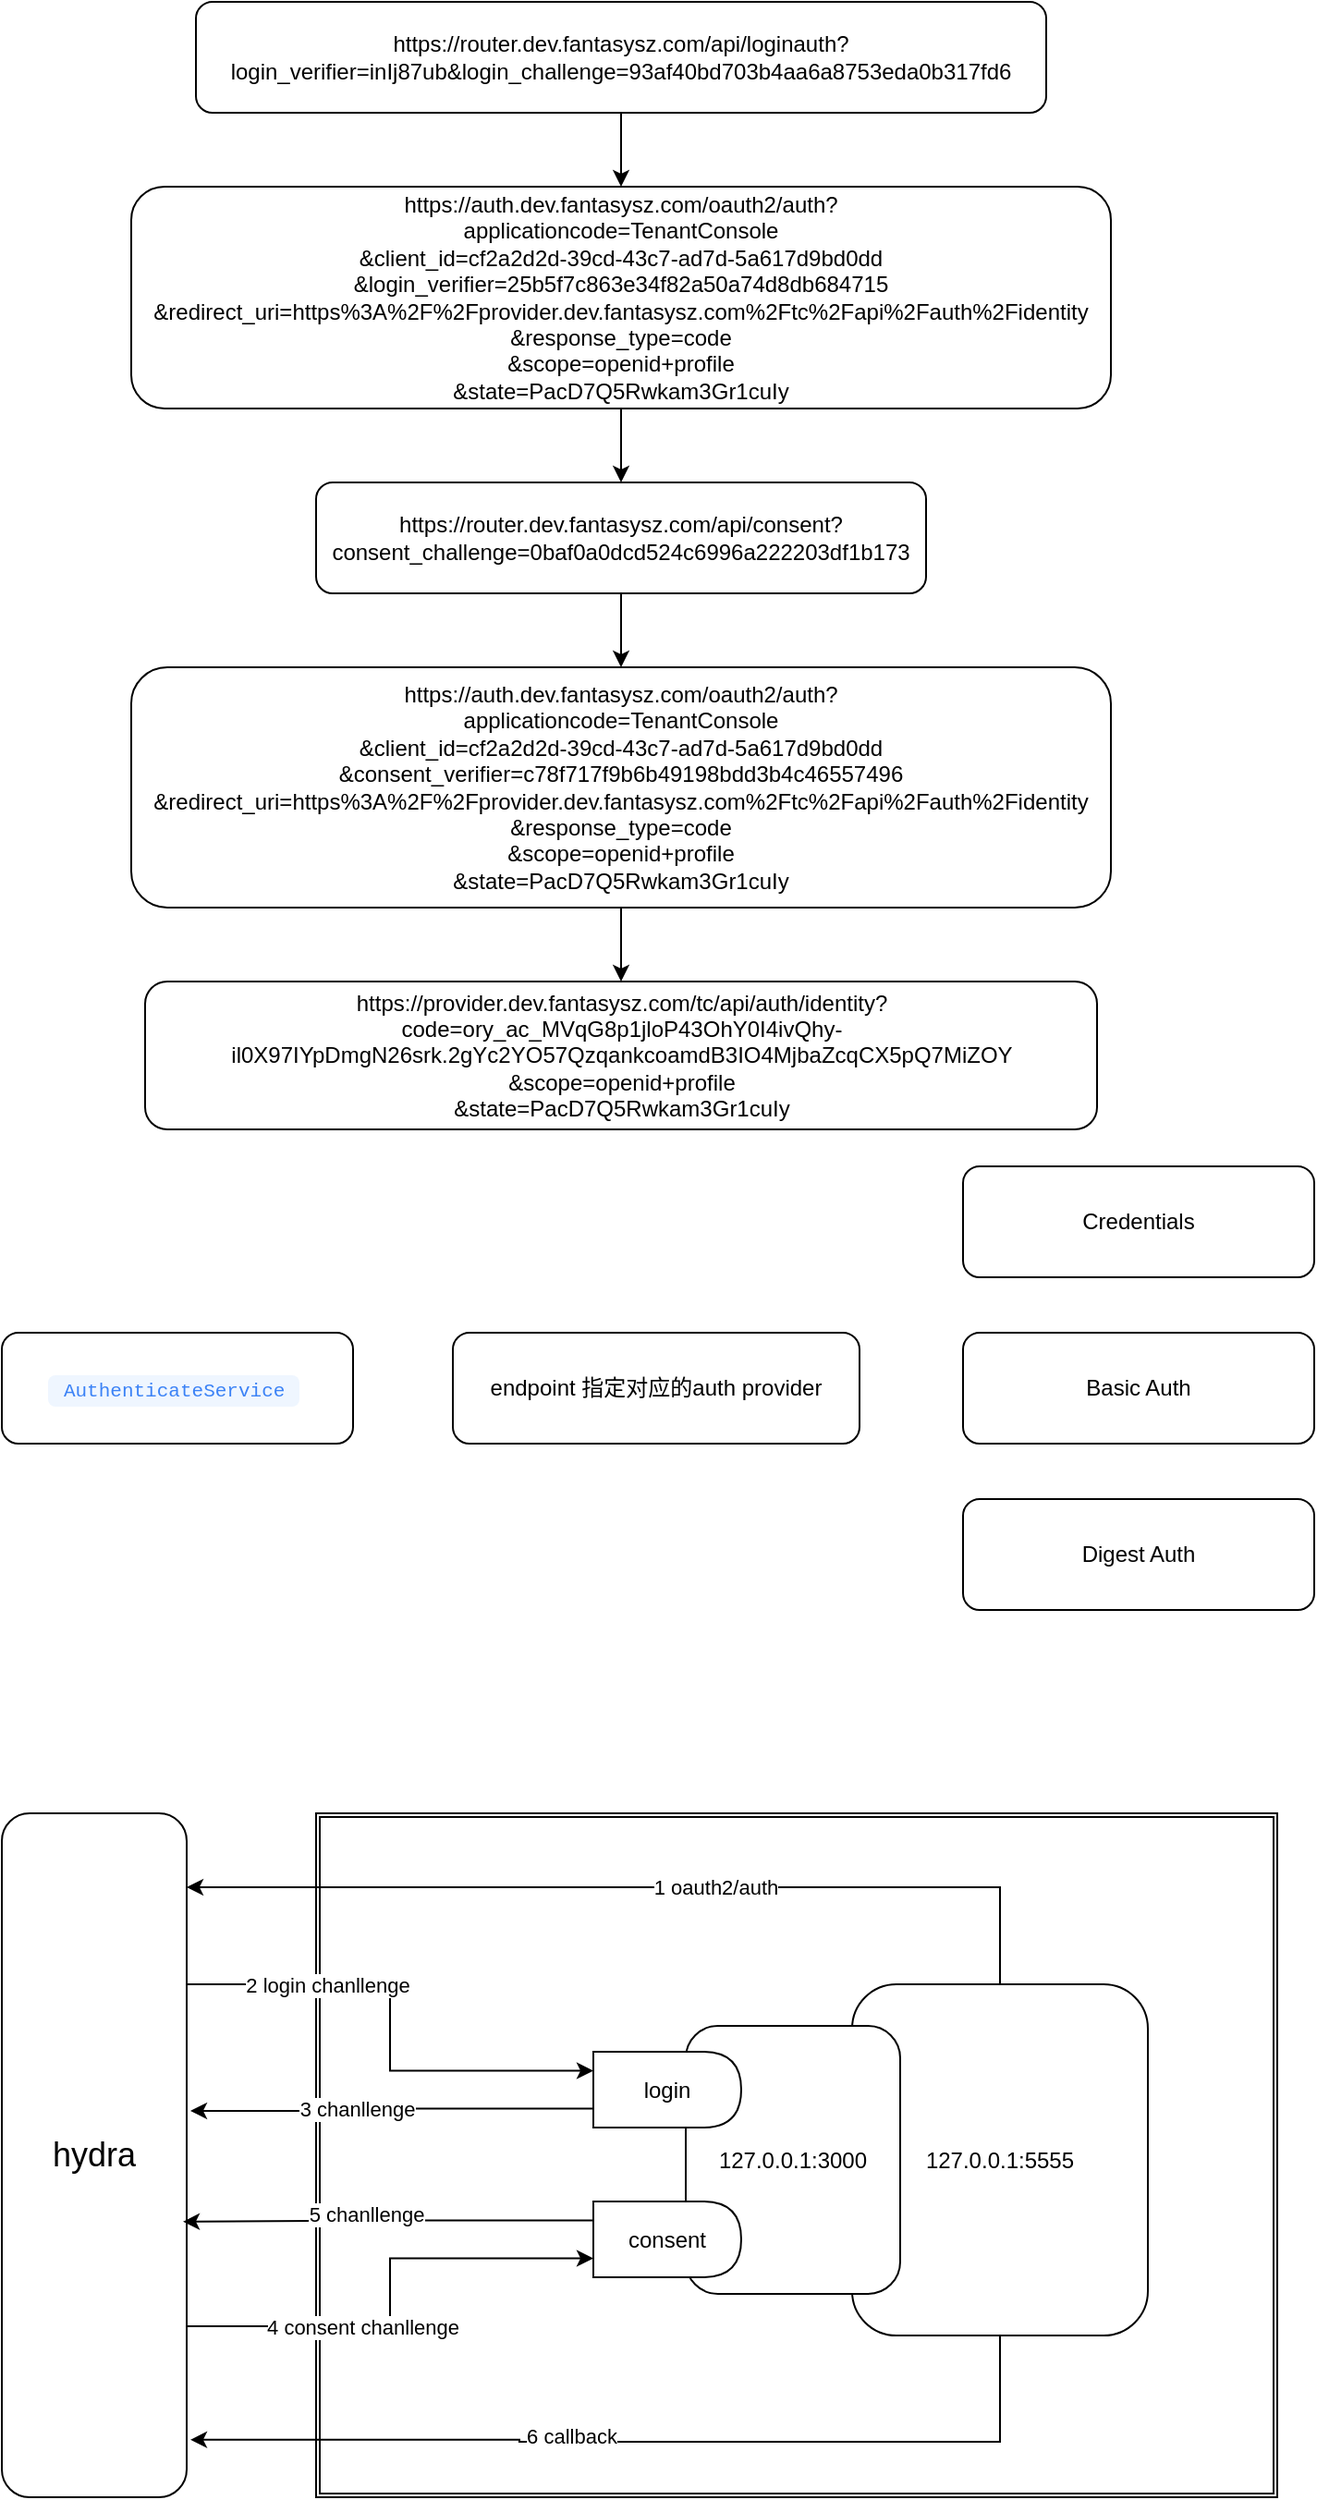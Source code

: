 <mxfile version="21.6.3" type="github">
  <diagram name="第 1 页" id="HSz0-U5ruDRwE5ctq2Hr">
    <mxGraphModel dx="2038" dy="652" grid="1" gridSize="10" guides="1" tooltips="1" connect="1" arrows="1" fold="1" page="1" pageScale="1" pageWidth="827" pageHeight="1169" math="0" shadow="0">
      <root>
        <mxCell id="0" />
        <mxCell id="1" parent="0" />
        <mxCell id="8VBaP1lO32MnjAxTvW_N-20" value="" style="shape=ext;double=1;rounded=0;whiteSpace=wrap;html=1;" vertex="1" parent="1">
          <mxGeometry x="120" y="1020" width="520" height="370" as="geometry" />
        </mxCell>
        <mxCell id="RUTxSPl0zFAyDIC0CaXp-4" style="edgeStyle=orthogonalEdgeStyle;rounded=0;orthogonalLoop=1;jettySize=auto;html=1;" parent="1" source="RUTxSPl0zFAyDIC0CaXp-1" target="RUTxSPl0zFAyDIC0CaXp-2" edge="1">
          <mxGeometry relative="1" as="geometry" />
        </mxCell>
        <mxCell id="RUTxSPl0zFAyDIC0CaXp-1" value="https://router.dev.fantasysz.com/api/loginauth?login_verifier=inIj87ub&amp;amp;login_challenge=93af40bd703b4aa6a8753eda0b317fd6" style="rounded=1;whiteSpace=wrap;html=1;" parent="1" vertex="1">
          <mxGeometry x="55" y="40" width="460" height="60" as="geometry" />
        </mxCell>
        <mxCell id="RUTxSPl0zFAyDIC0CaXp-5" style="edgeStyle=orthogonalEdgeStyle;rounded=0;orthogonalLoop=1;jettySize=auto;html=1;" parent="1" source="RUTxSPl0zFAyDIC0CaXp-2" target="RUTxSPl0zFAyDIC0CaXp-3" edge="1">
          <mxGeometry relative="1" as="geometry" />
        </mxCell>
        <mxCell id="RUTxSPl0zFAyDIC0CaXp-2" value="https://auth.dev.fantasysz.com/oauth2/auth?&lt;br&gt;applicationcode=TenantConsole&lt;br&gt;&amp;amp;client_id=cf2a2d2d-39cd-43c7-ad7d-5a617d9bd0dd&lt;br&gt;&amp;amp;login_verifier=25b5f7c863e34f82a50a74d8db684715&lt;br&gt;&amp;amp;redirect_uri=https%3A%2F%2Fprovider.dev.fantasysz.com%2Ftc%2Fapi%2Fauth%2Fidentity&lt;br&gt;&amp;amp;response_type=code&lt;br&gt;&amp;amp;scope=openid+profile&lt;br&gt;&amp;amp;state=PacD7Q5Rwkam3Gr1cuIy" style="rounded=1;whiteSpace=wrap;html=1;" parent="1" vertex="1">
          <mxGeometry x="20" y="140" width="530" height="120" as="geometry" />
        </mxCell>
        <mxCell id="RUTxSPl0zFAyDIC0CaXp-7" style="edgeStyle=orthogonalEdgeStyle;rounded=0;orthogonalLoop=1;jettySize=auto;html=1;entryX=0.5;entryY=0;entryDx=0;entryDy=0;" parent="1" source="RUTxSPl0zFAyDIC0CaXp-3" target="RUTxSPl0zFAyDIC0CaXp-6" edge="1">
          <mxGeometry relative="1" as="geometry" />
        </mxCell>
        <mxCell id="RUTxSPl0zFAyDIC0CaXp-3" value="https://router.dev.fantasysz.com/api/consent?consent_challenge=0baf0a0dcd524c6996a222203df1b173" style="rounded=1;whiteSpace=wrap;html=1;" parent="1" vertex="1">
          <mxGeometry x="120" y="300" width="330" height="60" as="geometry" />
        </mxCell>
        <mxCell id="RUTxSPl0zFAyDIC0CaXp-10" style="edgeStyle=orthogonalEdgeStyle;rounded=0;orthogonalLoop=1;jettySize=auto;html=1;entryX=0.5;entryY=0;entryDx=0;entryDy=0;" parent="1" source="RUTxSPl0zFAyDIC0CaXp-6" target="RUTxSPl0zFAyDIC0CaXp-9" edge="1">
          <mxGeometry relative="1" as="geometry" />
        </mxCell>
        <mxCell id="RUTxSPl0zFAyDIC0CaXp-6" value="https://auth.dev.fantasysz.com/oauth2/auth?&lt;br&gt;applicationcode=TenantConsole&lt;br&gt;&amp;amp;client_id=cf2a2d2d-39cd-43c7-ad7d-5a617d9bd0dd&lt;br&gt;&amp;amp;consent_verifier=c78f717f9b6b49198bdd3b4c46557496&lt;br&gt;&amp;amp;redirect_uri=https%3A%2F%2Fprovider.dev.fantasysz.com%2Ftc%2Fapi%2Fauth%2Fidentity&lt;br&gt;&amp;amp;response_type=code&lt;br&gt;&amp;amp;scope=openid+profile&lt;br&gt;&amp;amp;state=PacD7Q5Rwkam3Gr1cuIy" style="rounded=1;whiteSpace=wrap;html=1;" parent="1" vertex="1">
          <mxGeometry x="20" y="400" width="530" height="130" as="geometry" />
        </mxCell>
        <mxCell id="RUTxSPl0zFAyDIC0CaXp-8" style="edgeStyle=orthogonalEdgeStyle;rounded=0;orthogonalLoop=1;jettySize=auto;html=1;exitX=0.5;exitY=1;exitDx=0;exitDy=0;" parent="1" source="RUTxSPl0zFAyDIC0CaXp-6" target="RUTxSPl0zFAyDIC0CaXp-6" edge="1">
          <mxGeometry relative="1" as="geometry" />
        </mxCell>
        <mxCell id="RUTxSPl0zFAyDIC0CaXp-9" value="https://provider.dev.fantasysz.com/tc/api/auth/identity?&lt;br&gt;code=ory_ac_MVqG8p1jloP43OhY0I4ivQhy-il0X97IYpDmgN26srk.2gYc2YO57QzqankcoamdB3IO4MjbaZcqCX5pQ7MiZOY&lt;br&gt;&amp;amp;scope=openid+profile&lt;br&gt;&amp;amp;state=PacD7Q5Rwkam3Gr1cuIy" style="rounded=1;whiteSpace=wrap;html=1;" parent="1" vertex="1">
          <mxGeometry x="27.5" y="570" width="515" height="80" as="geometry" />
        </mxCell>
        <mxCell id="RUTxSPl0zFAyDIC0CaXp-11" value="&lt;code style=&quot;box-sizing: border-box; border: 0px solid rgb(229, 231, 235); --tw-border-spacing-x: 0; --tw-border-spacing-y: 0; --tw-translate-x: 0; --tw-translate-y: 0; --tw-rotate: 0; --tw-skew-x: 0; --tw-skew-y: 0; --tw-scale-x: 1; --tw-scale-y: 1; --tw-pan-x: ; --tw-pan-y: ; --tw-pinch-zoom: ; --tw-scroll-snap-strictness: proximity; --tw-gradient-from-position: ; --tw-gradient-via-position: ; --tw-gradient-to-position: ; --tw-ordinal: ; --tw-slashed-zero: ; --tw-numeric-figure: ; --tw-numeric-spacing: ; --tw-numeric-fraction: ; --tw-ring-inset: ; --tw-ring-offset-width: 0px; --tw-ring-offset-color: #fff; --tw-ring-color: #3b82f680; --tw-ring-offset-shadow: 0 0 #0000; --tw-ring-shadow: 0 0 #0000; --tw-shadow: 0 0 #0000; --tw-shadow-colored: 0 0 #0000; --tw-blur: ; --tw-brightness: ; --tw-contrast: ; --tw-grayscale: ; --tw-hue-rotate: ; --tw-invert: ; --tw-saturate: ; --tw-sepia: ; --tw-drop-shadow: ; --tw-backdrop-blur: ; --tw-backdrop-brightness: ; --tw-backdrop-contrast: ; --tw-backdrop-grayscale: ; --tw-backdrop-hue-rotate: ; --tw-backdrop-invert: ; --tw-backdrop-opacity: ; --tw-backdrop-saturate: ; --tw-backdrop-sepia: ; font-family: ui-monospace, SFMono-Regular, Menlo, Monaco, Consolas, &amp;quot;Liberation Mono&amp;quot;, &amp;quot;Courier New&amp;quot;, monospace; font-size: 0.875em; color: rgb(59, 130, 246); background-color: rgb(239, 246, 255); border-radius: 0.25rem; padding: 0.25em 0.5rem; width: var(--content-width); max-width: var(--content-width); text-align: start;&quot;&gt;AuthenticateService&lt;/code&gt;&amp;nbsp;" style="rounded=1;whiteSpace=wrap;html=1;" parent="1" vertex="1">
          <mxGeometry x="-50" y="760" width="190" height="60" as="geometry" />
        </mxCell>
        <mxCell id="RUTxSPl0zFAyDIC0CaXp-12" value="Credentials" style="rounded=1;whiteSpace=wrap;html=1;" parent="1" vertex="1">
          <mxGeometry x="470" y="670" width="190" height="60" as="geometry" />
        </mxCell>
        <mxCell id="RUTxSPl0zFAyDIC0CaXp-13" value="Basic Auth" style="rounded=1;whiteSpace=wrap;html=1;" parent="1" vertex="1">
          <mxGeometry x="470" y="760" width="190" height="60" as="geometry" />
        </mxCell>
        <mxCell id="RUTxSPl0zFAyDIC0CaXp-14" value="Digest Auth" style="rounded=1;whiteSpace=wrap;html=1;" parent="1" vertex="1">
          <mxGeometry x="470" y="850" width="190" height="60" as="geometry" />
        </mxCell>
        <mxCell id="RUTxSPl0zFAyDIC0CaXp-16" value="endpoint 指定对应的auth provider" style="rounded=1;whiteSpace=wrap;html=1;" parent="1" vertex="1">
          <mxGeometry x="194" y="760" width="220" height="60" as="geometry" />
        </mxCell>
        <mxCell id="8VBaP1lO32MnjAxTvW_N-21" style="edgeStyle=orthogonalEdgeStyle;rounded=0;orthogonalLoop=1;jettySize=auto;html=1;exitX=0.5;exitY=0;exitDx=0;exitDy=0;entryX=1;entryY=0.108;entryDx=0;entryDy=0;entryPerimeter=0;" edge="1" parent="1" source="8VBaP1lO32MnjAxTvW_N-1" target="8VBaP1lO32MnjAxTvW_N-2">
          <mxGeometry relative="1" as="geometry" />
        </mxCell>
        <mxCell id="8VBaP1lO32MnjAxTvW_N-22" value="1 oauth2/auth" style="edgeLabel;html=1;align=center;verticalAlign=middle;resizable=0;points=[];" vertex="1" connectable="0" parent="8VBaP1lO32MnjAxTvW_N-21">
          <mxGeometry x="-0.166" relative="1" as="geometry">
            <mxPoint x="-1" as="offset" />
          </mxGeometry>
        </mxCell>
        <mxCell id="8VBaP1lO32MnjAxTvW_N-23" style="edgeStyle=orthogonalEdgeStyle;rounded=0;orthogonalLoop=1;jettySize=auto;html=1;entryX=1.02;entryY=0.916;entryDx=0;entryDy=0;entryPerimeter=0;" edge="1" parent="1" source="8VBaP1lO32MnjAxTvW_N-1" target="8VBaP1lO32MnjAxTvW_N-2">
          <mxGeometry relative="1" as="geometry">
            <Array as="points">
              <mxPoint x="490" y="1360" />
              <mxPoint x="230" y="1360" />
              <mxPoint x="230" y="1359" />
            </Array>
          </mxGeometry>
        </mxCell>
        <mxCell id="8VBaP1lO32MnjAxTvW_N-24" value="6 callback" style="edgeLabel;html=1;align=center;verticalAlign=middle;resizable=0;points=[];" vertex="1" connectable="0" parent="8VBaP1lO32MnjAxTvW_N-23">
          <mxGeometry x="0.17" y="-3" relative="1" as="geometry">
            <mxPoint x="1" as="offset" />
          </mxGeometry>
        </mxCell>
        <mxCell id="8VBaP1lO32MnjAxTvW_N-1" value="127.0.0.1:5555" style="rounded=1;whiteSpace=wrap;html=1;" vertex="1" parent="1">
          <mxGeometry x="410" y="1112.5" width="160" height="190" as="geometry" />
        </mxCell>
        <mxCell id="8VBaP1lO32MnjAxTvW_N-8" style="edgeStyle=orthogonalEdgeStyle;rounded=0;orthogonalLoop=1;jettySize=auto;html=1;exitX=1;exitY=0.25;exitDx=0;exitDy=0;entryX=0;entryY=0.25;entryDx=0;entryDy=0;" edge="1" parent="1" source="8VBaP1lO32MnjAxTvW_N-2" target="8VBaP1lO32MnjAxTvW_N-5">
          <mxGeometry relative="1" as="geometry" />
        </mxCell>
        <mxCell id="8VBaP1lO32MnjAxTvW_N-14" value="2 login chanllenge" style="edgeLabel;html=1;align=center;verticalAlign=middle;resizable=0;points=[];" vertex="1" connectable="0" parent="8VBaP1lO32MnjAxTvW_N-8">
          <mxGeometry x="-0.43" y="1" relative="1" as="geometry">
            <mxPoint y="1" as="offset" />
          </mxGeometry>
        </mxCell>
        <mxCell id="8VBaP1lO32MnjAxTvW_N-10" style="edgeStyle=orthogonalEdgeStyle;rounded=0;orthogonalLoop=1;jettySize=auto;html=1;exitX=1;exitY=0.75;exitDx=0;exitDy=0;entryX=0;entryY=0.75;entryDx=0;entryDy=0;" edge="1" parent="1" source="8VBaP1lO32MnjAxTvW_N-2" target="8VBaP1lO32MnjAxTvW_N-6">
          <mxGeometry relative="1" as="geometry" />
        </mxCell>
        <mxCell id="8VBaP1lO32MnjAxTvW_N-16" value="4 consent chanllenge" style="edgeLabel;html=1;align=center;verticalAlign=middle;resizable=0;points=[];" vertex="1" connectable="0" parent="8VBaP1lO32MnjAxTvW_N-10">
          <mxGeometry x="-0.26" y="1" relative="1" as="geometry">
            <mxPoint y="1" as="offset" />
          </mxGeometry>
        </mxCell>
        <mxCell id="8VBaP1lO32MnjAxTvW_N-2" value="&lt;font style=&quot;font-size: 18px;&quot;&gt;hydra&lt;/font&gt;" style="rounded=1;whiteSpace=wrap;html=1;" vertex="1" parent="1">
          <mxGeometry x="-50" y="1020" width="100" height="370" as="geometry" />
        </mxCell>
        <mxCell id="8VBaP1lO32MnjAxTvW_N-3" value="127.0.0.1:3000" style="rounded=1;whiteSpace=wrap;html=1;" vertex="1" parent="1">
          <mxGeometry x="320" y="1135" width="116" height="145" as="geometry" />
        </mxCell>
        <mxCell id="8VBaP1lO32MnjAxTvW_N-9" style="edgeStyle=orthogonalEdgeStyle;rounded=0;orthogonalLoop=1;jettySize=auto;html=1;exitX=0;exitY=0.75;exitDx=0;exitDy=0;entryX=1.02;entryY=0.435;entryDx=0;entryDy=0;entryPerimeter=0;" edge="1" parent="1" source="8VBaP1lO32MnjAxTvW_N-5" target="8VBaP1lO32MnjAxTvW_N-2">
          <mxGeometry relative="1" as="geometry" />
        </mxCell>
        <mxCell id="8VBaP1lO32MnjAxTvW_N-15" value="3 chanllenge" style="edgeLabel;html=1;align=center;verticalAlign=middle;resizable=0;points=[];" vertex="1" connectable="0" parent="8VBaP1lO32MnjAxTvW_N-9">
          <mxGeometry x="0.179" y="-1" relative="1" as="geometry">
            <mxPoint as="offset" />
          </mxGeometry>
        </mxCell>
        <mxCell id="8VBaP1lO32MnjAxTvW_N-5" value="login" style="shape=delay;whiteSpace=wrap;html=1;" vertex="1" parent="1">
          <mxGeometry x="270" y="1149" width="80" height="41" as="geometry" />
        </mxCell>
        <mxCell id="8VBaP1lO32MnjAxTvW_N-11" style="edgeStyle=orthogonalEdgeStyle;rounded=0;orthogonalLoop=1;jettySize=auto;html=1;exitX=0;exitY=0.25;exitDx=0;exitDy=0;entryX=0.98;entryY=0.597;entryDx=0;entryDy=0;entryPerimeter=0;" edge="1" parent="1" source="8VBaP1lO32MnjAxTvW_N-6" target="8VBaP1lO32MnjAxTvW_N-2">
          <mxGeometry relative="1" as="geometry" />
        </mxCell>
        <mxCell id="8VBaP1lO32MnjAxTvW_N-17" value="5 chanllenge" style="edgeLabel;html=1;align=center;verticalAlign=middle;resizable=0;points=[];" vertex="1" connectable="0" parent="8VBaP1lO32MnjAxTvW_N-11">
          <mxGeometry x="0.111" y="-4" relative="1" as="geometry">
            <mxPoint as="offset" />
          </mxGeometry>
        </mxCell>
        <mxCell id="8VBaP1lO32MnjAxTvW_N-6" value="consent" style="shape=delay;whiteSpace=wrap;html=1;" vertex="1" parent="1">
          <mxGeometry x="270" y="1230" width="80" height="41" as="geometry" />
        </mxCell>
      </root>
    </mxGraphModel>
  </diagram>
</mxfile>
